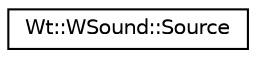 digraph "Graphical Class Hierarchy"
{
 // LATEX_PDF_SIZE
  edge [fontname="Helvetica",fontsize="10",labelfontname="Helvetica",labelfontsize="10"];
  node [fontname="Helvetica",fontsize="10",shape=record];
  rankdir="LR";
  Node0 [label="Wt::WSound::Source",height=0.2,width=0.4,color="black", fillcolor="white", style="filled",URL="$structWt_1_1WSound_1_1Source.html",tooltip=" "];
}
